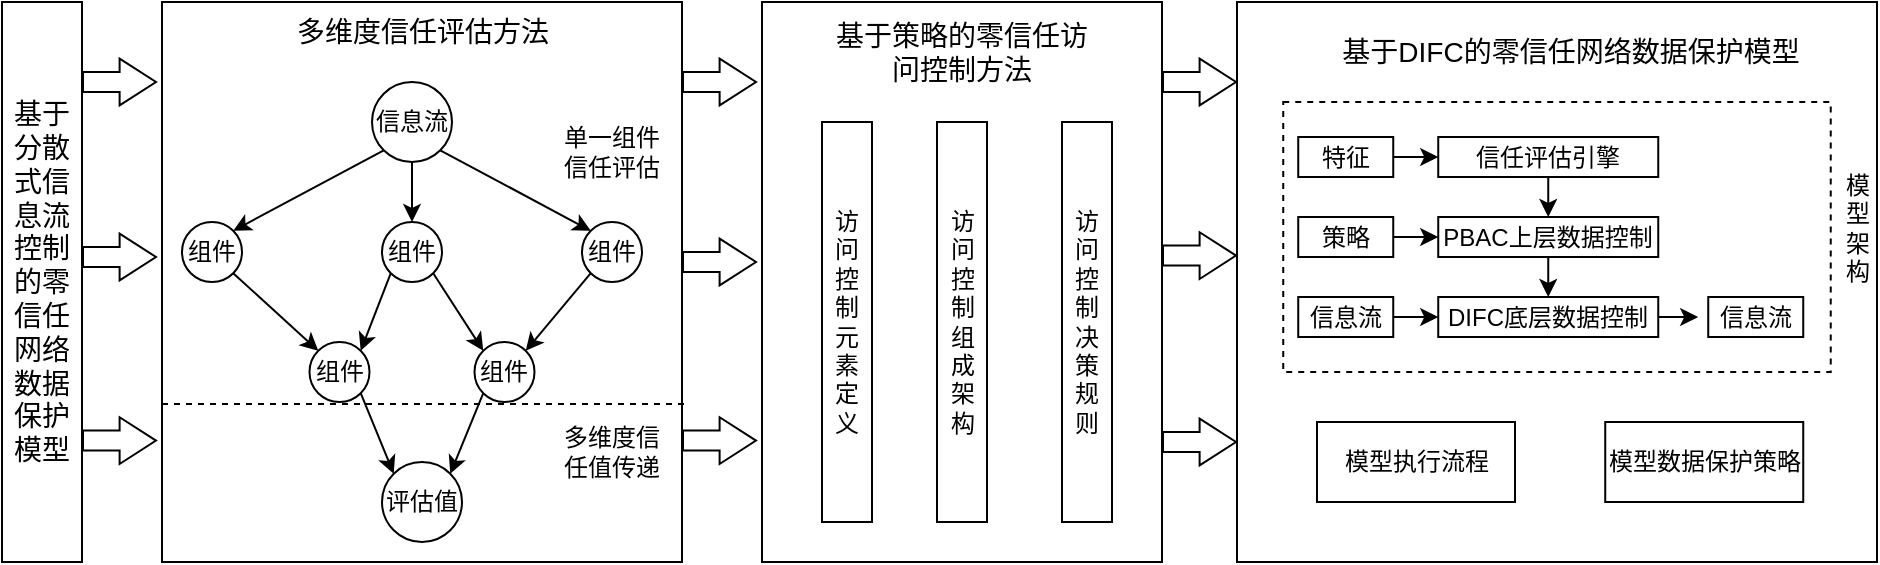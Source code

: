 <mxfile version="21.2.3" type="github">
  <diagram name="第 1 页" id="2SYPmtGW7S65cHs98mN5">
    <mxGraphModel dx="989" dy="543" grid="1" gridSize="10" guides="1" tooltips="1" connect="1" arrows="1" fold="1" page="1" pageScale="1" pageWidth="827" pageHeight="1169" math="0" shadow="0">
      <root>
        <mxCell id="0" />
        <mxCell id="1" parent="0" />
        <mxCell id="OuNUDmOxd0yig4S1Nt6u-40" value="" style="rounded=0;whiteSpace=wrap;html=1;" vertex="1" parent="1">
          <mxGeometry x="757.5" y="120" width="320" height="280" as="geometry" />
        </mxCell>
        <mxCell id="OuNUDmOxd0yig4S1Nt6u-83" value="" style="rounded=0;whiteSpace=wrap;html=1;dashed=1;" vertex="1" parent="1">
          <mxGeometry x="780.62" y="170" width="273.75" height="135" as="geometry" />
        </mxCell>
        <mxCell id="OuNUDmOxd0yig4S1Nt6u-1" value="&lt;font style=&quot;font-size: 14px;&quot;&gt;基于分散式信息流控制的零信任网络数据保护模型&lt;/font&gt;" style="rounded=0;whiteSpace=wrap;html=1;" vertex="1" parent="1">
          <mxGeometry x="140" y="120" width="40" height="280" as="geometry" />
        </mxCell>
        <mxCell id="OuNUDmOxd0yig4S1Nt6u-3" value="" style="rounded=0;whiteSpace=wrap;html=1;" vertex="1" parent="1">
          <mxGeometry x="220" y="120" width="260" height="280" as="geometry" />
        </mxCell>
        <mxCell id="OuNUDmOxd0yig4S1Nt6u-7" value="&lt;font style=&quot;font-size: 14px;&quot;&gt;多维度信任评估方法&lt;/font&gt;" style="text;html=1;strokeColor=none;fillColor=none;align=center;verticalAlign=middle;whiteSpace=wrap;rounded=0;" vertex="1" parent="1">
          <mxGeometry x="277.5" y="120" width="145" height="30" as="geometry" />
        </mxCell>
        <mxCell id="OuNUDmOxd0yig4S1Nt6u-19" style="rounded=0;orthogonalLoop=1;jettySize=auto;html=1;exitX=1;exitY=1;exitDx=0;exitDy=0;entryX=0;entryY=0;entryDx=0;entryDy=0;" edge="1" parent="1" source="OuNUDmOxd0yig4S1Nt6u-11" target="OuNUDmOxd0yig4S1Nt6u-17">
          <mxGeometry relative="1" as="geometry" />
        </mxCell>
        <mxCell id="OuNUDmOxd0yig4S1Nt6u-20" style="rounded=0;orthogonalLoop=1;jettySize=auto;html=1;exitX=0;exitY=1;exitDx=0;exitDy=0;entryX=1;entryY=0;entryDx=0;entryDy=0;" edge="1" parent="1" source="OuNUDmOxd0yig4S1Nt6u-11" target="OuNUDmOxd0yig4S1Nt6u-16">
          <mxGeometry relative="1" as="geometry" />
        </mxCell>
        <mxCell id="OuNUDmOxd0yig4S1Nt6u-11" value="组件" style="ellipse;whiteSpace=wrap;html=1;aspect=fixed;" vertex="1" parent="1">
          <mxGeometry x="330" y="230" width="30" height="30" as="geometry" />
        </mxCell>
        <mxCell id="OuNUDmOxd0yig4S1Nt6u-21" style="rounded=0;orthogonalLoop=1;jettySize=auto;html=1;exitX=1;exitY=1;exitDx=0;exitDy=0;entryX=0;entryY=0;entryDx=0;entryDy=0;" edge="1" parent="1" source="OuNUDmOxd0yig4S1Nt6u-13" target="OuNUDmOxd0yig4S1Nt6u-16">
          <mxGeometry relative="1" as="geometry" />
        </mxCell>
        <mxCell id="OuNUDmOxd0yig4S1Nt6u-13" value="组件" style="ellipse;whiteSpace=wrap;html=1;aspect=fixed;" vertex="1" parent="1">
          <mxGeometry x="230" y="230" width="30" height="30" as="geometry" />
        </mxCell>
        <mxCell id="OuNUDmOxd0yig4S1Nt6u-18" style="rounded=0;orthogonalLoop=1;jettySize=auto;html=1;exitX=0;exitY=1;exitDx=0;exitDy=0;entryX=1;entryY=0;entryDx=0;entryDy=0;" edge="1" parent="1" source="OuNUDmOxd0yig4S1Nt6u-14" target="OuNUDmOxd0yig4S1Nt6u-17">
          <mxGeometry relative="1" as="geometry" />
        </mxCell>
        <mxCell id="OuNUDmOxd0yig4S1Nt6u-14" value="组件" style="ellipse;whiteSpace=wrap;html=1;aspect=fixed;" vertex="1" parent="1">
          <mxGeometry x="430" y="230" width="30" height="30" as="geometry" />
        </mxCell>
        <mxCell id="OuNUDmOxd0yig4S1Nt6u-15" value="评估值" style="ellipse;whiteSpace=wrap;html=1;aspect=fixed;" vertex="1" parent="1">
          <mxGeometry x="330" y="350" width="40" height="40" as="geometry" />
        </mxCell>
        <mxCell id="OuNUDmOxd0yig4S1Nt6u-22" style="rounded=0;orthogonalLoop=1;jettySize=auto;html=1;exitX=1;exitY=1;exitDx=0;exitDy=0;entryX=0;entryY=0;entryDx=0;entryDy=0;" edge="1" parent="1" source="OuNUDmOxd0yig4S1Nt6u-16" target="OuNUDmOxd0yig4S1Nt6u-15">
          <mxGeometry relative="1" as="geometry" />
        </mxCell>
        <mxCell id="OuNUDmOxd0yig4S1Nt6u-16" value="组件" style="ellipse;whiteSpace=wrap;html=1;aspect=fixed;" vertex="1" parent="1">
          <mxGeometry x="293.75" y="290" width="30" height="30" as="geometry" />
        </mxCell>
        <mxCell id="OuNUDmOxd0yig4S1Nt6u-23" style="rounded=0;orthogonalLoop=1;jettySize=auto;html=1;exitX=0;exitY=1;exitDx=0;exitDy=0;entryX=1;entryY=0;entryDx=0;entryDy=0;" edge="1" parent="1" source="OuNUDmOxd0yig4S1Nt6u-17" target="OuNUDmOxd0yig4S1Nt6u-15">
          <mxGeometry relative="1" as="geometry" />
        </mxCell>
        <mxCell id="OuNUDmOxd0yig4S1Nt6u-17" value="组件" style="ellipse;whiteSpace=wrap;html=1;aspect=fixed;" vertex="1" parent="1">
          <mxGeometry x="376.25" y="290" width="30" height="30" as="geometry" />
        </mxCell>
        <mxCell id="OuNUDmOxd0yig4S1Nt6u-24" value="&lt;font style=&quot;font-size: 12px;&quot;&gt;单一组件信任评估&lt;/font&gt;" style="text;html=1;strokeColor=none;fillColor=none;align=center;verticalAlign=middle;whiteSpace=wrap;rounded=0;" vertex="1" parent="1">
          <mxGeometry x="415" y="180" width="60" height="30" as="geometry" />
        </mxCell>
        <mxCell id="OuNUDmOxd0yig4S1Nt6u-25" value="&lt;font style=&quot;font-size: 12px;&quot;&gt;多维度信任值传递&lt;/font&gt;" style="text;html=1;strokeColor=none;fillColor=none;align=center;verticalAlign=middle;whiteSpace=wrap;rounded=0;" vertex="1" parent="1">
          <mxGeometry x="415" y="330" width="60" height="30" as="geometry" />
        </mxCell>
        <mxCell id="OuNUDmOxd0yig4S1Nt6u-30" style="rounded=0;orthogonalLoop=1;jettySize=auto;html=1;exitX=0;exitY=1;exitDx=0;exitDy=0;entryX=1;entryY=0;entryDx=0;entryDy=0;" edge="1" parent="1" source="OuNUDmOxd0yig4S1Nt6u-29" target="OuNUDmOxd0yig4S1Nt6u-13">
          <mxGeometry relative="1" as="geometry" />
        </mxCell>
        <mxCell id="OuNUDmOxd0yig4S1Nt6u-31" style="rounded=0;orthogonalLoop=1;jettySize=auto;html=1;exitX=0.5;exitY=1;exitDx=0;exitDy=0;entryX=0.5;entryY=0;entryDx=0;entryDy=0;" edge="1" parent="1" source="OuNUDmOxd0yig4S1Nt6u-29" target="OuNUDmOxd0yig4S1Nt6u-11">
          <mxGeometry relative="1" as="geometry" />
        </mxCell>
        <mxCell id="OuNUDmOxd0yig4S1Nt6u-32" style="rounded=0;orthogonalLoop=1;jettySize=auto;html=1;exitX=1;exitY=1;exitDx=0;exitDy=0;entryX=0;entryY=0;entryDx=0;entryDy=0;" edge="1" parent="1" source="OuNUDmOxd0yig4S1Nt6u-29" target="OuNUDmOxd0yig4S1Nt6u-14">
          <mxGeometry relative="1" as="geometry" />
        </mxCell>
        <mxCell id="OuNUDmOxd0yig4S1Nt6u-29" value="信息流" style="ellipse;whiteSpace=wrap;html=1;aspect=fixed;" vertex="1" parent="1">
          <mxGeometry x="325" y="160" width="40" height="40" as="geometry" />
        </mxCell>
        <mxCell id="OuNUDmOxd0yig4S1Nt6u-34" value="" style="endArrow=none;dashed=1;html=1;rounded=0;entryX=1.007;entryY=0.718;entryDx=0;entryDy=0;entryPerimeter=0;" edge="1" parent="1" target="OuNUDmOxd0yig4S1Nt6u-3">
          <mxGeometry width="50" height="50" relative="1" as="geometry">
            <mxPoint x="220" y="321" as="sourcePoint" />
            <mxPoint x="280" y="319" as="targetPoint" />
          </mxGeometry>
        </mxCell>
        <mxCell id="OuNUDmOxd0yig4S1Nt6u-35" value="" style="rounded=0;whiteSpace=wrap;html=1;" vertex="1" parent="1">
          <mxGeometry x="520" y="120" width="200" height="280" as="geometry" />
        </mxCell>
        <mxCell id="OuNUDmOxd0yig4S1Nt6u-36" value="&lt;font style=&quot;font-size: 14px;&quot;&gt;基于策略的零信任访问控制方法&lt;/font&gt;" style="text;html=1;strokeColor=none;fillColor=none;align=center;verticalAlign=middle;whiteSpace=wrap;rounded=0;" vertex="1" parent="1">
          <mxGeometry x="555" y="130" width="130" height="30" as="geometry" />
        </mxCell>
        <mxCell id="OuNUDmOxd0yig4S1Nt6u-57" value="访问控制元素定义" style="rounded=0;whiteSpace=wrap;html=1;" vertex="1" parent="1">
          <mxGeometry x="550" y="180" width="25" height="200" as="geometry" />
        </mxCell>
        <mxCell id="OuNUDmOxd0yig4S1Nt6u-59" value="访问控制组成架构" style="rounded=0;whiteSpace=wrap;html=1;" vertex="1" parent="1">
          <mxGeometry x="607.5" y="180" width="25" height="200" as="geometry" />
        </mxCell>
        <mxCell id="OuNUDmOxd0yig4S1Nt6u-60" value="访问控制决策规则" style="rounded=0;whiteSpace=wrap;html=1;" vertex="1" parent="1">
          <mxGeometry x="670" y="180" width="25" height="200" as="geometry" />
        </mxCell>
        <mxCell id="OuNUDmOxd0yig4S1Nt6u-79" style="edgeStyle=orthogonalEdgeStyle;rounded=0;orthogonalLoop=1;jettySize=auto;html=1;exitX=0.5;exitY=1;exitDx=0;exitDy=0;entryX=0.5;entryY=0;entryDx=0;entryDy=0;" edge="1" parent="1" source="OuNUDmOxd0yig4S1Nt6u-62" target="OuNUDmOxd0yig4S1Nt6u-64">
          <mxGeometry relative="1" as="geometry" />
        </mxCell>
        <mxCell id="OuNUDmOxd0yig4S1Nt6u-62" value="信任评估引擎" style="rounded=0;whiteSpace=wrap;html=1;" vertex="1" parent="1">
          <mxGeometry x="858.12" y="187.5" width="110" height="20" as="geometry" />
        </mxCell>
        <mxCell id="OuNUDmOxd0yig4S1Nt6u-63" value="&lt;font style=&quot;font-size: 14px;&quot;&gt;基于DIFC的零信任网络数据保护模型&lt;/font&gt;" style="text;html=1;strokeColor=none;fillColor=none;align=center;verticalAlign=middle;whiteSpace=wrap;rounded=0;" vertex="1" parent="1">
          <mxGeometry x="808.11" y="130" width="232.51" height="30" as="geometry" />
        </mxCell>
        <mxCell id="OuNUDmOxd0yig4S1Nt6u-80" style="edgeStyle=orthogonalEdgeStyle;rounded=0;orthogonalLoop=1;jettySize=auto;html=1;exitX=0.5;exitY=1;exitDx=0;exitDy=0;entryX=0.5;entryY=0;entryDx=0;entryDy=0;" edge="1" parent="1" source="OuNUDmOxd0yig4S1Nt6u-64" target="OuNUDmOxd0yig4S1Nt6u-65">
          <mxGeometry relative="1" as="geometry" />
        </mxCell>
        <mxCell id="OuNUDmOxd0yig4S1Nt6u-64" value="PBAC上层数据控制" style="rounded=0;whiteSpace=wrap;html=1;" vertex="1" parent="1">
          <mxGeometry x="858.12" y="227.5" width="110" height="20" as="geometry" />
        </mxCell>
        <mxCell id="OuNUDmOxd0yig4S1Nt6u-82" style="edgeStyle=orthogonalEdgeStyle;rounded=0;orthogonalLoop=1;jettySize=auto;html=1;exitX=1;exitY=0.5;exitDx=0;exitDy=0;" edge="1" parent="1" source="OuNUDmOxd0yig4S1Nt6u-65">
          <mxGeometry relative="1" as="geometry">
            <mxPoint x="988.12" y="277.603" as="targetPoint" />
          </mxGeometry>
        </mxCell>
        <mxCell id="OuNUDmOxd0yig4S1Nt6u-65" value="DIFC底层数据控制" style="rounded=0;whiteSpace=wrap;html=1;" vertex="1" parent="1">
          <mxGeometry x="858.12" y="267.5" width="110" height="20" as="geometry" />
        </mxCell>
        <mxCell id="OuNUDmOxd0yig4S1Nt6u-81" style="edgeStyle=orthogonalEdgeStyle;rounded=0;orthogonalLoop=1;jettySize=auto;html=1;exitX=1;exitY=0.5;exitDx=0;exitDy=0;entryX=0;entryY=0.5;entryDx=0;entryDy=0;" edge="1" parent="1" source="OuNUDmOxd0yig4S1Nt6u-73" target="OuNUDmOxd0yig4S1Nt6u-65">
          <mxGeometry relative="1" as="geometry" />
        </mxCell>
        <mxCell id="OuNUDmOxd0yig4S1Nt6u-73" value="信息流" style="rounded=0;whiteSpace=wrap;html=1;" vertex="1" parent="1">
          <mxGeometry x="788.12" y="267.5" width="47.5" height="20" as="geometry" />
        </mxCell>
        <mxCell id="OuNUDmOxd0yig4S1Nt6u-74" value="信息流" style="rounded=0;whiteSpace=wrap;html=1;" vertex="1" parent="1">
          <mxGeometry x="993.12" y="267.5" width="47.5" height="20" as="geometry" />
        </mxCell>
        <mxCell id="OuNUDmOxd0yig4S1Nt6u-78" style="edgeStyle=orthogonalEdgeStyle;rounded=0;orthogonalLoop=1;jettySize=auto;html=1;exitX=1;exitY=0.5;exitDx=0;exitDy=0;entryX=0;entryY=0.5;entryDx=0;entryDy=0;" edge="1" parent="1" source="OuNUDmOxd0yig4S1Nt6u-75" target="OuNUDmOxd0yig4S1Nt6u-64">
          <mxGeometry relative="1" as="geometry" />
        </mxCell>
        <mxCell id="OuNUDmOxd0yig4S1Nt6u-75" value="策略" style="rounded=0;whiteSpace=wrap;html=1;" vertex="1" parent="1">
          <mxGeometry x="788.12" y="227.5" width="47.5" height="20" as="geometry" />
        </mxCell>
        <mxCell id="OuNUDmOxd0yig4S1Nt6u-77" style="edgeStyle=orthogonalEdgeStyle;rounded=0;orthogonalLoop=1;jettySize=auto;html=1;exitX=1;exitY=0.5;exitDx=0;exitDy=0;entryX=0;entryY=0.5;entryDx=0;entryDy=0;" edge="1" parent="1" source="OuNUDmOxd0yig4S1Nt6u-76" target="OuNUDmOxd0yig4S1Nt6u-62">
          <mxGeometry relative="1" as="geometry" />
        </mxCell>
        <mxCell id="OuNUDmOxd0yig4S1Nt6u-76" value="特征" style="rounded=0;whiteSpace=wrap;html=1;" vertex="1" parent="1">
          <mxGeometry x="788.12" y="187.5" width="47.5" height="20" as="geometry" />
        </mxCell>
        <mxCell id="OuNUDmOxd0yig4S1Nt6u-84" value="模型执行流程" style="rounded=0;whiteSpace=wrap;html=1;" vertex="1" parent="1">
          <mxGeometry x="797.5" y="330" width="99" height="40" as="geometry" />
        </mxCell>
        <mxCell id="OuNUDmOxd0yig4S1Nt6u-85" value="模型架构" style="text;html=1;strokeColor=none;fillColor=none;align=center;verticalAlign=middle;whiteSpace=wrap;rounded=0;" vertex="1" parent="1">
          <mxGeometry x="1057.5" y="197.5" width="20" height="70" as="geometry" />
        </mxCell>
        <mxCell id="OuNUDmOxd0yig4S1Nt6u-86" value="模型数据保护策略" style="rounded=0;whiteSpace=wrap;html=1;" vertex="1" parent="1">
          <mxGeometry x="941.62" y="330" width="99" height="40" as="geometry" />
        </mxCell>
        <mxCell id="OuNUDmOxd0yig4S1Nt6u-90" value="" style="shape=flexArrow;endArrow=classic;html=1;rounded=0;endWidth=12.414;endSize=5.731;" edge="1" parent="1">
          <mxGeometry width="50" height="50" relative="1" as="geometry">
            <mxPoint x="180" y="160" as="sourcePoint" />
            <mxPoint x="217.5" y="160" as="targetPoint" />
          </mxGeometry>
        </mxCell>
        <mxCell id="OuNUDmOxd0yig4S1Nt6u-91" value="" style="shape=flexArrow;endArrow=classic;html=1;rounded=0;endWidth=12.414;endSize=5.731;" edge="1" parent="1">
          <mxGeometry width="50" height="50" relative="1" as="geometry">
            <mxPoint x="180" y="247.5" as="sourcePoint" />
            <mxPoint x="217.5" y="247.5" as="targetPoint" />
          </mxGeometry>
        </mxCell>
        <mxCell id="OuNUDmOxd0yig4S1Nt6u-92" value="" style="shape=flexArrow;endArrow=classic;html=1;rounded=0;endWidth=12.414;endSize=5.731;" edge="1" parent="1">
          <mxGeometry width="50" height="50" relative="1" as="geometry">
            <mxPoint x="180" y="339.31" as="sourcePoint" />
            <mxPoint x="217.5" y="339.31" as="targetPoint" />
          </mxGeometry>
        </mxCell>
        <mxCell id="OuNUDmOxd0yig4S1Nt6u-93" value="" style="shape=flexArrow;endArrow=classic;html=1;rounded=0;endWidth=12.414;endSize=5.731;" edge="1" parent="1">
          <mxGeometry width="50" height="50" relative="1" as="geometry">
            <mxPoint x="480" y="160" as="sourcePoint" />
            <mxPoint x="517.5" y="160" as="targetPoint" />
          </mxGeometry>
        </mxCell>
        <mxCell id="OuNUDmOxd0yig4S1Nt6u-94" value="" style="shape=flexArrow;endArrow=classic;html=1;rounded=0;endWidth=12.414;endSize=5.731;" edge="1" parent="1">
          <mxGeometry width="50" height="50" relative="1" as="geometry">
            <mxPoint x="480" y="250" as="sourcePoint" />
            <mxPoint x="517.5" y="250" as="targetPoint" />
          </mxGeometry>
        </mxCell>
        <mxCell id="OuNUDmOxd0yig4S1Nt6u-95" value="" style="shape=flexArrow;endArrow=classic;html=1;rounded=0;endWidth=12.414;endSize=5.731;" edge="1" parent="1">
          <mxGeometry width="50" height="50" relative="1" as="geometry">
            <mxPoint x="480" y="339.31" as="sourcePoint" />
            <mxPoint x="517.5" y="339.31" as="targetPoint" />
          </mxGeometry>
        </mxCell>
        <mxCell id="OuNUDmOxd0yig4S1Nt6u-96" value="" style="shape=flexArrow;endArrow=classic;html=1;rounded=0;endWidth=12.414;endSize=5.731;" edge="1" parent="1">
          <mxGeometry width="50" height="50" relative="1" as="geometry">
            <mxPoint x="720" y="160" as="sourcePoint" />
            <mxPoint x="757.5" y="160" as="targetPoint" />
          </mxGeometry>
        </mxCell>
        <mxCell id="OuNUDmOxd0yig4S1Nt6u-97" value="" style="shape=flexArrow;endArrow=classic;html=1;rounded=0;endWidth=12.414;endSize=5.731;" edge="1" parent="1">
          <mxGeometry width="50" height="50" relative="1" as="geometry">
            <mxPoint x="720" y="246.81" as="sourcePoint" />
            <mxPoint x="757.5" y="246.81" as="targetPoint" />
          </mxGeometry>
        </mxCell>
        <mxCell id="OuNUDmOxd0yig4S1Nt6u-98" value="" style="shape=flexArrow;endArrow=classic;html=1;rounded=0;endWidth=12.414;endSize=5.731;" edge="1" parent="1">
          <mxGeometry width="50" height="50" relative="1" as="geometry">
            <mxPoint x="720" y="340" as="sourcePoint" />
            <mxPoint x="757.5" y="340" as="targetPoint" />
          </mxGeometry>
        </mxCell>
      </root>
    </mxGraphModel>
  </diagram>
</mxfile>

